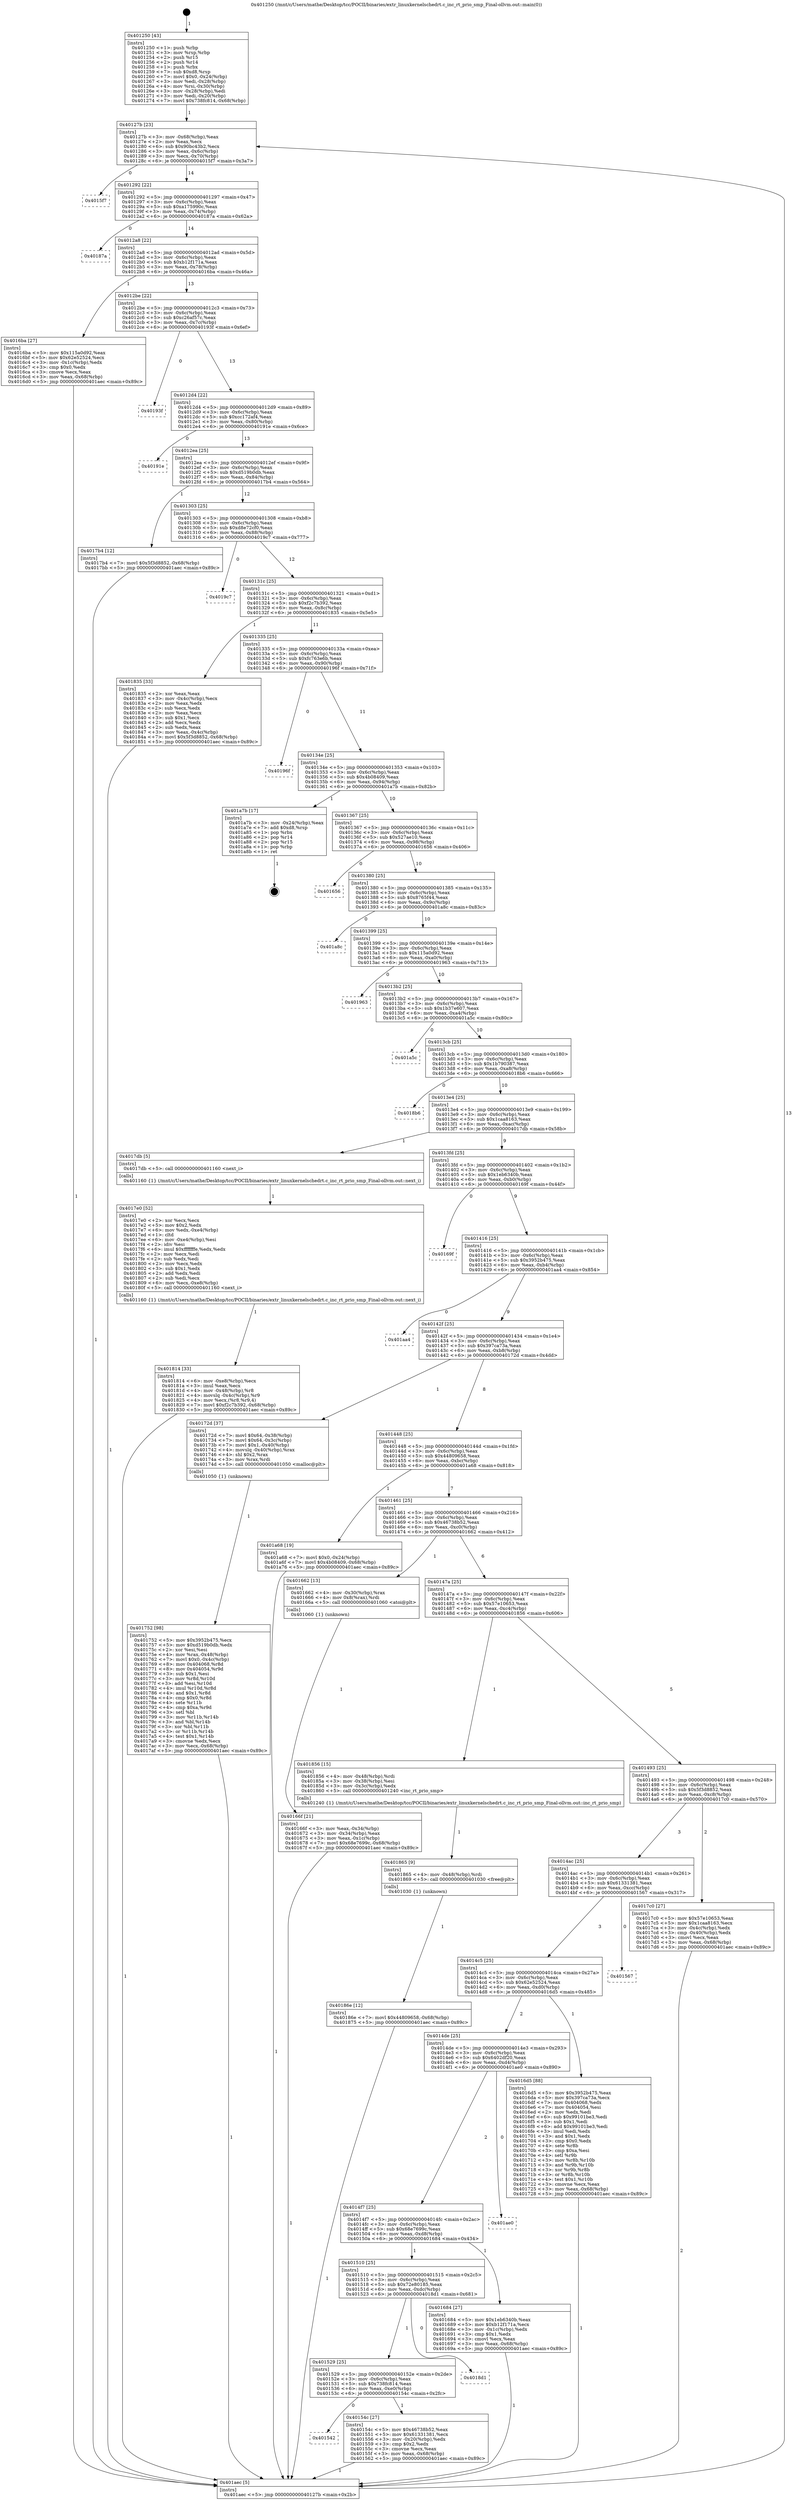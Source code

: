 digraph "0x401250" {
  label = "0x401250 (/mnt/c/Users/mathe/Desktop/tcc/POCII/binaries/extr_linuxkernelschedrt.c_inc_rt_prio_smp_Final-ollvm.out::main(0))"
  labelloc = "t"
  node[shape=record]

  Entry [label="",width=0.3,height=0.3,shape=circle,fillcolor=black,style=filled]
  "0x40127b" [label="{
     0x40127b [23]\l
     | [instrs]\l
     &nbsp;&nbsp;0x40127b \<+3\>: mov -0x68(%rbp),%eax\l
     &nbsp;&nbsp;0x40127e \<+2\>: mov %eax,%ecx\l
     &nbsp;&nbsp;0x401280 \<+6\>: sub $0x90bc43b2,%ecx\l
     &nbsp;&nbsp;0x401286 \<+3\>: mov %eax,-0x6c(%rbp)\l
     &nbsp;&nbsp;0x401289 \<+3\>: mov %ecx,-0x70(%rbp)\l
     &nbsp;&nbsp;0x40128c \<+6\>: je 00000000004015f7 \<main+0x3a7\>\l
  }"]
  "0x4015f7" [label="{
     0x4015f7\l
  }", style=dashed]
  "0x401292" [label="{
     0x401292 [22]\l
     | [instrs]\l
     &nbsp;&nbsp;0x401292 \<+5\>: jmp 0000000000401297 \<main+0x47\>\l
     &nbsp;&nbsp;0x401297 \<+3\>: mov -0x6c(%rbp),%eax\l
     &nbsp;&nbsp;0x40129a \<+5\>: sub $0xa175990c,%eax\l
     &nbsp;&nbsp;0x40129f \<+3\>: mov %eax,-0x74(%rbp)\l
     &nbsp;&nbsp;0x4012a2 \<+6\>: je 000000000040187a \<main+0x62a\>\l
  }"]
  Exit [label="",width=0.3,height=0.3,shape=circle,fillcolor=black,style=filled,peripheries=2]
  "0x40187a" [label="{
     0x40187a\l
  }", style=dashed]
  "0x4012a8" [label="{
     0x4012a8 [22]\l
     | [instrs]\l
     &nbsp;&nbsp;0x4012a8 \<+5\>: jmp 00000000004012ad \<main+0x5d\>\l
     &nbsp;&nbsp;0x4012ad \<+3\>: mov -0x6c(%rbp),%eax\l
     &nbsp;&nbsp;0x4012b0 \<+5\>: sub $0xb12f171a,%eax\l
     &nbsp;&nbsp;0x4012b5 \<+3\>: mov %eax,-0x78(%rbp)\l
     &nbsp;&nbsp;0x4012b8 \<+6\>: je 00000000004016ba \<main+0x46a\>\l
  }"]
  "0x40186e" [label="{
     0x40186e [12]\l
     | [instrs]\l
     &nbsp;&nbsp;0x40186e \<+7\>: movl $0x44809658,-0x68(%rbp)\l
     &nbsp;&nbsp;0x401875 \<+5\>: jmp 0000000000401aec \<main+0x89c\>\l
  }"]
  "0x4016ba" [label="{
     0x4016ba [27]\l
     | [instrs]\l
     &nbsp;&nbsp;0x4016ba \<+5\>: mov $0x115a0d92,%eax\l
     &nbsp;&nbsp;0x4016bf \<+5\>: mov $0x62e52524,%ecx\l
     &nbsp;&nbsp;0x4016c4 \<+3\>: mov -0x1c(%rbp),%edx\l
     &nbsp;&nbsp;0x4016c7 \<+3\>: cmp $0x0,%edx\l
     &nbsp;&nbsp;0x4016ca \<+3\>: cmove %ecx,%eax\l
     &nbsp;&nbsp;0x4016cd \<+3\>: mov %eax,-0x68(%rbp)\l
     &nbsp;&nbsp;0x4016d0 \<+5\>: jmp 0000000000401aec \<main+0x89c\>\l
  }"]
  "0x4012be" [label="{
     0x4012be [22]\l
     | [instrs]\l
     &nbsp;&nbsp;0x4012be \<+5\>: jmp 00000000004012c3 \<main+0x73\>\l
     &nbsp;&nbsp;0x4012c3 \<+3\>: mov -0x6c(%rbp),%eax\l
     &nbsp;&nbsp;0x4012c6 \<+5\>: sub $0xc26af57c,%eax\l
     &nbsp;&nbsp;0x4012cb \<+3\>: mov %eax,-0x7c(%rbp)\l
     &nbsp;&nbsp;0x4012ce \<+6\>: je 000000000040193f \<main+0x6ef\>\l
  }"]
  "0x401865" [label="{
     0x401865 [9]\l
     | [instrs]\l
     &nbsp;&nbsp;0x401865 \<+4\>: mov -0x48(%rbp),%rdi\l
     &nbsp;&nbsp;0x401869 \<+5\>: call 0000000000401030 \<free@plt\>\l
     | [calls]\l
     &nbsp;&nbsp;0x401030 \{1\} (unknown)\l
  }"]
  "0x40193f" [label="{
     0x40193f\l
  }", style=dashed]
  "0x4012d4" [label="{
     0x4012d4 [22]\l
     | [instrs]\l
     &nbsp;&nbsp;0x4012d4 \<+5\>: jmp 00000000004012d9 \<main+0x89\>\l
     &nbsp;&nbsp;0x4012d9 \<+3\>: mov -0x6c(%rbp),%eax\l
     &nbsp;&nbsp;0x4012dc \<+5\>: sub $0xcc172af4,%eax\l
     &nbsp;&nbsp;0x4012e1 \<+3\>: mov %eax,-0x80(%rbp)\l
     &nbsp;&nbsp;0x4012e4 \<+6\>: je 000000000040191e \<main+0x6ce\>\l
  }"]
  "0x401814" [label="{
     0x401814 [33]\l
     | [instrs]\l
     &nbsp;&nbsp;0x401814 \<+6\>: mov -0xe8(%rbp),%ecx\l
     &nbsp;&nbsp;0x40181a \<+3\>: imul %eax,%ecx\l
     &nbsp;&nbsp;0x40181d \<+4\>: mov -0x48(%rbp),%r8\l
     &nbsp;&nbsp;0x401821 \<+4\>: movslq -0x4c(%rbp),%r9\l
     &nbsp;&nbsp;0x401825 \<+4\>: mov %ecx,(%r8,%r9,4)\l
     &nbsp;&nbsp;0x401829 \<+7\>: movl $0xf2c7b392,-0x68(%rbp)\l
     &nbsp;&nbsp;0x401830 \<+5\>: jmp 0000000000401aec \<main+0x89c\>\l
  }"]
  "0x40191e" [label="{
     0x40191e\l
  }", style=dashed]
  "0x4012ea" [label="{
     0x4012ea [25]\l
     | [instrs]\l
     &nbsp;&nbsp;0x4012ea \<+5\>: jmp 00000000004012ef \<main+0x9f\>\l
     &nbsp;&nbsp;0x4012ef \<+3\>: mov -0x6c(%rbp),%eax\l
     &nbsp;&nbsp;0x4012f2 \<+5\>: sub $0xd519b0db,%eax\l
     &nbsp;&nbsp;0x4012f7 \<+6\>: mov %eax,-0x84(%rbp)\l
     &nbsp;&nbsp;0x4012fd \<+6\>: je 00000000004017b4 \<main+0x564\>\l
  }"]
  "0x4017e0" [label="{
     0x4017e0 [52]\l
     | [instrs]\l
     &nbsp;&nbsp;0x4017e0 \<+2\>: xor %ecx,%ecx\l
     &nbsp;&nbsp;0x4017e2 \<+5\>: mov $0x2,%edx\l
     &nbsp;&nbsp;0x4017e7 \<+6\>: mov %edx,-0xe4(%rbp)\l
     &nbsp;&nbsp;0x4017ed \<+1\>: cltd\l
     &nbsp;&nbsp;0x4017ee \<+6\>: mov -0xe4(%rbp),%esi\l
     &nbsp;&nbsp;0x4017f4 \<+2\>: idiv %esi\l
     &nbsp;&nbsp;0x4017f6 \<+6\>: imul $0xfffffffe,%edx,%edx\l
     &nbsp;&nbsp;0x4017fc \<+2\>: mov %ecx,%edi\l
     &nbsp;&nbsp;0x4017fe \<+2\>: sub %edx,%edi\l
     &nbsp;&nbsp;0x401800 \<+2\>: mov %ecx,%edx\l
     &nbsp;&nbsp;0x401802 \<+3\>: sub $0x1,%edx\l
     &nbsp;&nbsp;0x401805 \<+2\>: add %edx,%edi\l
     &nbsp;&nbsp;0x401807 \<+2\>: sub %edi,%ecx\l
     &nbsp;&nbsp;0x401809 \<+6\>: mov %ecx,-0xe8(%rbp)\l
     &nbsp;&nbsp;0x40180f \<+5\>: call 0000000000401160 \<next_i\>\l
     | [calls]\l
     &nbsp;&nbsp;0x401160 \{1\} (/mnt/c/Users/mathe/Desktop/tcc/POCII/binaries/extr_linuxkernelschedrt.c_inc_rt_prio_smp_Final-ollvm.out::next_i)\l
  }"]
  "0x4017b4" [label="{
     0x4017b4 [12]\l
     | [instrs]\l
     &nbsp;&nbsp;0x4017b4 \<+7\>: movl $0x5f3d8852,-0x68(%rbp)\l
     &nbsp;&nbsp;0x4017bb \<+5\>: jmp 0000000000401aec \<main+0x89c\>\l
  }"]
  "0x401303" [label="{
     0x401303 [25]\l
     | [instrs]\l
     &nbsp;&nbsp;0x401303 \<+5\>: jmp 0000000000401308 \<main+0xb8\>\l
     &nbsp;&nbsp;0x401308 \<+3\>: mov -0x6c(%rbp),%eax\l
     &nbsp;&nbsp;0x40130b \<+5\>: sub $0xd8e72cf0,%eax\l
     &nbsp;&nbsp;0x401310 \<+6\>: mov %eax,-0x88(%rbp)\l
     &nbsp;&nbsp;0x401316 \<+6\>: je 00000000004019c7 \<main+0x777\>\l
  }"]
  "0x401752" [label="{
     0x401752 [98]\l
     | [instrs]\l
     &nbsp;&nbsp;0x401752 \<+5\>: mov $0x3952b475,%ecx\l
     &nbsp;&nbsp;0x401757 \<+5\>: mov $0xd519b0db,%edx\l
     &nbsp;&nbsp;0x40175c \<+2\>: xor %esi,%esi\l
     &nbsp;&nbsp;0x40175e \<+4\>: mov %rax,-0x48(%rbp)\l
     &nbsp;&nbsp;0x401762 \<+7\>: movl $0x0,-0x4c(%rbp)\l
     &nbsp;&nbsp;0x401769 \<+8\>: mov 0x404068,%r8d\l
     &nbsp;&nbsp;0x401771 \<+8\>: mov 0x404054,%r9d\l
     &nbsp;&nbsp;0x401779 \<+3\>: sub $0x1,%esi\l
     &nbsp;&nbsp;0x40177c \<+3\>: mov %r8d,%r10d\l
     &nbsp;&nbsp;0x40177f \<+3\>: add %esi,%r10d\l
     &nbsp;&nbsp;0x401782 \<+4\>: imul %r10d,%r8d\l
     &nbsp;&nbsp;0x401786 \<+4\>: and $0x1,%r8d\l
     &nbsp;&nbsp;0x40178a \<+4\>: cmp $0x0,%r8d\l
     &nbsp;&nbsp;0x40178e \<+4\>: sete %r11b\l
     &nbsp;&nbsp;0x401792 \<+4\>: cmp $0xa,%r9d\l
     &nbsp;&nbsp;0x401796 \<+3\>: setl %bl\l
     &nbsp;&nbsp;0x401799 \<+3\>: mov %r11b,%r14b\l
     &nbsp;&nbsp;0x40179c \<+3\>: and %bl,%r14b\l
     &nbsp;&nbsp;0x40179f \<+3\>: xor %bl,%r11b\l
     &nbsp;&nbsp;0x4017a2 \<+3\>: or %r11b,%r14b\l
     &nbsp;&nbsp;0x4017a5 \<+4\>: test $0x1,%r14b\l
     &nbsp;&nbsp;0x4017a9 \<+3\>: cmovne %edx,%ecx\l
     &nbsp;&nbsp;0x4017ac \<+3\>: mov %ecx,-0x68(%rbp)\l
     &nbsp;&nbsp;0x4017af \<+5\>: jmp 0000000000401aec \<main+0x89c\>\l
  }"]
  "0x4019c7" [label="{
     0x4019c7\l
  }", style=dashed]
  "0x40131c" [label="{
     0x40131c [25]\l
     | [instrs]\l
     &nbsp;&nbsp;0x40131c \<+5\>: jmp 0000000000401321 \<main+0xd1\>\l
     &nbsp;&nbsp;0x401321 \<+3\>: mov -0x6c(%rbp),%eax\l
     &nbsp;&nbsp;0x401324 \<+5\>: sub $0xf2c7b392,%eax\l
     &nbsp;&nbsp;0x401329 \<+6\>: mov %eax,-0x8c(%rbp)\l
     &nbsp;&nbsp;0x40132f \<+6\>: je 0000000000401835 \<main+0x5e5\>\l
  }"]
  "0x40166f" [label="{
     0x40166f [21]\l
     | [instrs]\l
     &nbsp;&nbsp;0x40166f \<+3\>: mov %eax,-0x34(%rbp)\l
     &nbsp;&nbsp;0x401672 \<+3\>: mov -0x34(%rbp),%eax\l
     &nbsp;&nbsp;0x401675 \<+3\>: mov %eax,-0x1c(%rbp)\l
     &nbsp;&nbsp;0x401678 \<+7\>: movl $0x68e7699c,-0x68(%rbp)\l
     &nbsp;&nbsp;0x40167f \<+5\>: jmp 0000000000401aec \<main+0x89c\>\l
  }"]
  "0x401835" [label="{
     0x401835 [33]\l
     | [instrs]\l
     &nbsp;&nbsp;0x401835 \<+2\>: xor %eax,%eax\l
     &nbsp;&nbsp;0x401837 \<+3\>: mov -0x4c(%rbp),%ecx\l
     &nbsp;&nbsp;0x40183a \<+2\>: mov %eax,%edx\l
     &nbsp;&nbsp;0x40183c \<+2\>: sub %ecx,%edx\l
     &nbsp;&nbsp;0x40183e \<+2\>: mov %eax,%ecx\l
     &nbsp;&nbsp;0x401840 \<+3\>: sub $0x1,%ecx\l
     &nbsp;&nbsp;0x401843 \<+2\>: add %ecx,%edx\l
     &nbsp;&nbsp;0x401845 \<+2\>: sub %edx,%eax\l
     &nbsp;&nbsp;0x401847 \<+3\>: mov %eax,-0x4c(%rbp)\l
     &nbsp;&nbsp;0x40184a \<+7\>: movl $0x5f3d8852,-0x68(%rbp)\l
     &nbsp;&nbsp;0x401851 \<+5\>: jmp 0000000000401aec \<main+0x89c\>\l
  }"]
  "0x401335" [label="{
     0x401335 [25]\l
     | [instrs]\l
     &nbsp;&nbsp;0x401335 \<+5\>: jmp 000000000040133a \<main+0xea\>\l
     &nbsp;&nbsp;0x40133a \<+3\>: mov -0x6c(%rbp),%eax\l
     &nbsp;&nbsp;0x40133d \<+5\>: sub $0xfc763e6b,%eax\l
     &nbsp;&nbsp;0x401342 \<+6\>: mov %eax,-0x90(%rbp)\l
     &nbsp;&nbsp;0x401348 \<+6\>: je 000000000040196f \<main+0x71f\>\l
  }"]
  "0x401250" [label="{
     0x401250 [43]\l
     | [instrs]\l
     &nbsp;&nbsp;0x401250 \<+1\>: push %rbp\l
     &nbsp;&nbsp;0x401251 \<+3\>: mov %rsp,%rbp\l
     &nbsp;&nbsp;0x401254 \<+2\>: push %r15\l
     &nbsp;&nbsp;0x401256 \<+2\>: push %r14\l
     &nbsp;&nbsp;0x401258 \<+1\>: push %rbx\l
     &nbsp;&nbsp;0x401259 \<+7\>: sub $0xd8,%rsp\l
     &nbsp;&nbsp;0x401260 \<+7\>: movl $0x0,-0x24(%rbp)\l
     &nbsp;&nbsp;0x401267 \<+3\>: mov %edi,-0x28(%rbp)\l
     &nbsp;&nbsp;0x40126a \<+4\>: mov %rsi,-0x30(%rbp)\l
     &nbsp;&nbsp;0x40126e \<+3\>: mov -0x28(%rbp),%edi\l
     &nbsp;&nbsp;0x401271 \<+3\>: mov %edi,-0x20(%rbp)\l
     &nbsp;&nbsp;0x401274 \<+7\>: movl $0x738fc814,-0x68(%rbp)\l
  }"]
  "0x40196f" [label="{
     0x40196f\l
  }", style=dashed]
  "0x40134e" [label="{
     0x40134e [25]\l
     | [instrs]\l
     &nbsp;&nbsp;0x40134e \<+5\>: jmp 0000000000401353 \<main+0x103\>\l
     &nbsp;&nbsp;0x401353 \<+3\>: mov -0x6c(%rbp),%eax\l
     &nbsp;&nbsp;0x401356 \<+5\>: sub $0x4b08409,%eax\l
     &nbsp;&nbsp;0x40135b \<+6\>: mov %eax,-0x94(%rbp)\l
     &nbsp;&nbsp;0x401361 \<+6\>: je 0000000000401a7b \<main+0x82b\>\l
  }"]
  "0x401aec" [label="{
     0x401aec [5]\l
     | [instrs]\l
     &nbsp;&nbsp;0x401aec \<+5\>: jmp 000000000040127b \<main+0x2b\>\l
  }"]
  "0x401a7b" [label="{
     0x401a7b [17]\l
     | [instrs]\l
     &nbsp;&nbsp;0x401a7b \<+3\>: mov -0x24(%rbp),%eax\l
     &nbsp;&nbsp;0x401a7e \<+7\>: add $0xd8,%rsp\l
     &nbsp;&nbsp;0x401a85 \<+1\>: pop %rbx\l
     &nbsp;&nbsp;0x401a86 \<+2\>: pop %r14\l
     &nbsp;&nbsp;0x401a88 \<+2\>: pop %r15\l
     &nbsp;&nbsp;0x401a8a \<+1\>: pop %rbp\l
     &nbsp;&nbsp;0x401a8b \<+1\>: ret\l
  }"]
  "0x401367" [label="{
     0x401367 [25]\l
     | [instrs]\l
     &nbsp;&nbsp;0x401367 \<+5\>: jmp 000000000040136c \<main+0x11c\>\l
     &nbsp;&nbsp;0x40136c \<+3\>: mov -0x6c(%rbp),%eax\l
     &nbsp;&nbsp;0x40136f \<+5\>: sub $0x527ae10,%eax\l
     &nbsp;&nbsp;0x401374 \<+6\>: mov %eax,-0x98(%rbp)\l
     &nbsp;&nbsp;0x40137a \<+6\>: je 0000000000401656 \<main+0x406\>\l
  }"]
  "0x401542" [label="{
     0x401542\l
  }", style=dashed]
  "0x401656" [label="{
     0x401656\l
  }", style=dashed]
  "0x401380" [label="{
     0x401380 [25]\l
     | [instrs]\l
     &nbsp;&nbsp;0x401380 \<+5\>: jmp 0000000000401385 \<main+0x135\>\l
     &nbsp;&nbsp;0x401385 \<+3\>: mov -0x6c(%rbp),%eax\l
     &nbsp;&nbsp;0x401388 \<+5\>: sub $0x8765f44,%eax\l
     &nbsp;&nbsp;0x40138d \<+6\>: mov %eax,-0x9c(%rbp)\l
     &nbsp;&nbsp;0x401393 \<+6\>: je 0000000000401a8c \<main+0x83c\>\l
  }"]
  "0x40154c" [label="{
     0x40154c [27]\l
     | [instrs]\l
     &nbsp;&nbsp;0x40154c \<+5\>: mov $0x46738b52,%eax\l
     &nbsp;&nbsp;0x401551 \<+5\>: mov $0x61331381,%ecx\l
     &nbsp;&nbsp;0x401556 \<+3\>: mov -0x20(%rbp),%edx\l
     &nbsp;&nbsp;0x401559 \<+3\>: cmp $0x2,%edx\l
     &nbsp;&nbsp;0x40155c \<+3\>: cmovne %ecx,%eax\l
     &nbsp;&nbsp;0x40155f \<+3\>: mov %eax,-0x68(%rbp)\l
     &nbsp;&nbsp;0x401562 \<+5\>: jmp 0000000000401aec \<main+0x89c\>\l
  }"]
  "0x401a8c" [label="{
     0x401a8c\l
  }", style=dashed]
  "0x401399" [label="{
     0x401399 [25]\l
     | [instrs]\l
     &nbsp;&nbsp;0x401399 \<+5\>: jmp 000000000040139e \<main+0x14e\>\l
     &nbsp;&nbsp;0x40139e \<+3\>: mov -0x6c(%rbp),%eax\l
     &nbsp;&nbsp;0x4013a1 \<+5\>: sub $0x115a0d92,%eax\l
     &nbsp;&nbsp;0x4013a6 \<+6\>: mov %eax,-0xa0(%rbp)\l
     &nbsp;&nbsp;0x4013ac \<+6\>: je 0000000000401963 \<main+0x713\>\l
  }"]
  "0x401529" [label="{
     0x401529 [25]\l
     | [instrs]\l
     &nbsp;&nbsp;0x401529 \<+5\>: jmp 000000000040152e \<main+0x2de\>\l
     &nbsp;&nbsp;0x40152e \<+3\>: mov -0x6c(%rbp),%eax\l
     &nbsp;&nbsp;0x401531 \<+5\>: sub $0x738fc814,%eax\l
     &nbsp;&nbsp;0x401536 \<+6\>: mov %eax,-0xe0(%rbp)\l
     &nbsp;&nbsp;0x40153c \<+6\>: je 000000000040154c \<main+0x2fc\>\l
  }"]
  "0x401963" [label="{
     0x401963\l
  }", style=dashed]
  "0x4013b2" [label="{
     0x4013b2 [25]\l
     | [instrs]\l
     &nbsp;&nbsp;0x4013b2 \<+5\>: jmp 00000000004013b7 \<main+0x167\>\l
     &nbsp;&nbsp;0x4013b7 \<+3\>: mov -0x6c(%rbp),%eax\l
     &nbsp;&nbsp;0x4013ba \<+5\>: sub $0x1b37e607,%eax\l
     &nbsp;&nbsp;0x4013bf \<+6\>: mov %eax,-0xa4(%rbp)\l
     &nbsp;&nbsp;0x4013c5 \<+6\>: je 0000000000401a5c \<main+0x80c\>\l
  }"]
  "0x4018d1" [label="{
     0x4018d1\l
  }", style=dashed]
  "0x401a5c" [label="{
     0x401a5c\l
  }", style=dashed]
  "0x4013cb" [label="{
     0x4013cb [25]\l
     | [instrs]\l
     &nbsp;&nbsp;0x4013cb \<+5\>: jmp 00000000004013d0 \<main+0x180\>\l
     &nbsp;&nbsp;0x4013d0 \<+3\>: mov -0x6c(%rbp),%eax\l
     &nbsp;&nbsp;0x4013d3 \<+5\>: sub $0x1b790387,%eax\l
     &nbsp;&nbsp;0x4013d8 \<+6\>: mov %eax,-0xa8(%rbp)\l
     &nbsp;&nbsp;0x4013de \<+6\>: je 00000000004018b6 \<main+0x666\>\l
  }"]
  "0x401510" [label="{
     0x401510 [25]\l
     | [instrs]\l
     &nbsp;&nbsp;0x401510 \<+5\>: jmp 0000000000401515 \<main+0x2c5\>\l
     &nbsp;&nbsp;0x401515 \<+3\>: mov -0x6c(%rbp),%eax\l
     &nbsp;&nbsp;0x401518 \<+5\>: sub $0x72e80185,%eax\l
     &nbsp;&nbsp;0x40151d \<+6\>: mov %eax,-0xdc(%rbp)\l
     &nbsp;&nbsp;0x401523 \<+6\>: je 00000000004018d1 \<main+0x681\>\l
  }"]
  "0x4018b6" [label="{
     0x4018b6\l
  }", style=dashed]
  "0x4013e4" [label="{
     0x4013e4 [25]\l
     | [instrs]\l
     &nbsp;&nbsp;0x4013e4 \<+5\>: jmp 00000000004013e9 \<main+0x199\>\l
     &nbsp;&nbsp;0x4013e9 \<+3\>: mov -0x6c(%rbp),%eax\l
     &nbsp;&nbsp;0x4013ec \<+5\>: sub $0x1caa8163,%eax\l
     &nbsp;&nbsp;0x4013f1 \<+6\>: mov %eax,-0xac(%rbp)\l
     &nbsp;&nbsp;0x4013f7 \<+6\>: je 00000000004017db \<main+0x58b\>\l
  }"]
  "0x401684" [label="{
     0x401684 [27]\l
     | [instrs]\l
     &nbsp;&nbsp;0x401684 \<+5\>: mov $0x1eb6340b,%eax\l
     &nbsp;&nbsp;0x401689 \<+5\>: mov $0xb12f171a,%ecx\l
     &nbsp;&nbsp;0x40168e \<+3\>: mov -0x1c(%rbp),%edx\l
     &nbsp;&nbsp;0x401691 \<+3\>: cmp $0x1,%edx\l
     &nbsp;&nbsp;0x401694 \<+3\>: cmovl %ecx,%eax\l
     &nbsp;&nbsp;0x401697 \<+3\>: mov %eax,-0x68(%rbp)\l
     &nbsp;&nbsp;0x40169a \<+5\>: jmp 0000000000401aec \<main+0x89c\>\l
  }"]
  "0x4017db" [label="{
     0x4017db [5]\l
     | [instrs]\l
     &nbsp;&nbsp;0x4017db \<+5\>: call 0000000000401160 \<next_i\>\l
     | [calls]\l
     &nbsp;&nbsp;0x401160 \{1\} (/mnt/c/Users/mathe/Desktop/tcc/POCII/binaries/extr_linuxkernelschedrt.c_inc_rt_prio_smp_Final-ollvm.out::next_i)\l
  }"]
  "0x4013fd" [label="{
     0x4013fd [25]\l
     | [instrs]\l
     &nbsp;&nbsp;0x4013fd \<+5\>: jmp 0000000000401402 \<main+0x1b2\>\l
     &nbsp;&nbsp;0x401402 \<+3\>: mov -0x6c(%rbp),%eax\l
     &nbsp;&nbsp;0x401405 \<+5\>: sub $0x1eb6340b,%eax\l
     &nbsp;&nbsp;0x40140a \<+6\>: mov %eax,-0xb0(%rbp)\l
     &nbsp;&nbsp;0x401410 \<+6\>: je 000000000040169f \<main+0x44f\>\l
  }"]
  "0x4014f7" [label="{
     0x4014f7 [25]\l
     | [instrs]\l
     &nbsp;&nbsp;0x4014f7 \<+5\>: jmp 00000000004014fc \<main+0x2ac\>\l
     &nbsp;&nbsp;0x4014fc \<+3\>: mov -0x6c(%rbp),%eax\l
     &nbsp;&nbsp;0x4014ff \<+5\>: sub $0x68e7699c,%eax\l
     &nbsp;&nbsp;0x401504 \<+6\>: mov %eax,-0xd8(%rbp)\l
     &nbsp;&nbsp;0x40150a \<+6\>: je 0000000000401684 \<main+0x434\>\l
  }"]
  "0x40169f" [label="{
     0x40169f\l
  }", style=dashed]
  "0x401416" [label="{
     0x401416 [25]\l
     | [instrs]\l
     &nbsp;&nbsp;0x401416 \<+5\>: jmp 000000000040141b \<main+0x1cb\>\l
     &nbsp;&nbsp;0x40141b \<+3\>: mov -0x6c(%rbp),%eax\l
     &nbsp;&nbsp;0x40141e \<+5\>: sub $0x3952b475,%eax\l
     &nbsp;&nbsp;0x401423 \<+6\>: mov %eax,-0xb4(%rbp)\l
     &nbsp;&nbsp;0x401429 \<+6\>: je 0000000000401aa4 \<main+0x854\>\l
  }"]
  "0x401ae0" [label="{
     0x401ae0\l
  }", style=dashed]
  "0x401aa4" [label="{
     0x401aa4\l
  }", style=dashed]
  "0x40142f" [label="{
     0x40142f [25]\l
     | [instrs]\l
     &nbsp;&nbsp;0x40142f \<+5\>: jmp 0000000000401434 \<main+0x1e4\>\l
     &nbsp;&nbsp;0x401434 \<+3\>: mov -0x6c(%rbp),%eax\l
     &nbsp;&nbsp;0x401437 \<+5\>: sub $0x397ca73a,%eax\l
     &nbsp;&nbsp;0x40143c \<+6\>: mov %eax,-0xb8(%rbp)\l
     &nbsp;&nbsp;0x401442 \<+6\>: je 000000000040172d \<main+0x4dd\>\l
  }"]
  "0x4014de" [label="{
     0x4014de [25]\l
     | [instrs]\l
     &nbsp;&nbsp;0x4014de \<+5\>: jmp 00000000004014e3 \<main+0x293\>\l
     &nbsp;&nbsp;0x4014e3 \<+3\>: mov -0x6c(%rbp),%eax\l
     &nbsp;&nbsp;0x4014e6 \<+5\>: sub $0x6402df20,%eax\l
     &nbsp;&nbsp;0x4014eb \<+6\>: mov %eax,-0xd4(%rbp)\l
     &nbsp;&nbsp;0x4014f1 \<+6\>: je 0000000000401ae0 \<main+0x890\>\l
  }"]
  "0x40172d" [label="{
     0x40172d [37]\l
     | [instrs]\l
     &nbsp;&nbsp;0x40172d \<+7\>: movl $0x64,-0x38(%rbp)\l
     &nbsp;&nbsp;0x401734 \<+7\>: movl $0x64,-0x3c(%rbp)\l
     &nbsp;&nbsp;0x40173b \<+7\>: movl $0x1,-0x40(%rbp)\l
     &nbsp;&nbsp;0x401742 \<+4\>: movslq -0x40(%rbp),%rax\l
     &nbsp;&nbsp;0x401746 \<+4\>: shl $0x2,%rax\l
     &nbsp;&nbsp;0x40174a \<+3\>: mov %rax,%rdi\l
     &nbsp;&nbsp;0x40174d \<+5\>: call 0000000000401050 \<malloc@plt\>\l
     | [calls]\l
     &nbsp;&nbsp;0x401050 \{1\} (unknown)\l
  }"]
  "0x401448" [label="{
     0x401448 [25]\l
     | [instrs]\l
     &nbsp;&nbsp;0x401448 \<+5\>: jmp 000000000040144d \<main+0x1fd\>\l
     &nbsp;&nbsp;0x40144d \<+3\>: mov -0x6c(%rbp),%eax\l
     &nbsp;&nbsp;0x401450 \<+5\>: sub $0x44809658,%eax\l
     &nbsp;&nbsp;0x401455 \<+6\>: mov %eax,-0xbc(%rbp)\l
     &nbsp;&nbsp;0x40145b \<+6\>: je 0000000000401a68 \<main+0x818\>\l
  }"]
  "0x4016d5" [label="{
     0x4016d5 [88]\l
     | [instrs]\l
     &nbsp;&nbsp;0x4016d5 \<+5\>: mov $0x3952b475,%eax\l
     &nbsp;&nbsp;0x4016da \<+5\>: mov $0x397ca73a,%ecx\l
     &nbsp;&nbsp;0x4016df \<+7\>: mov 0x404068,%edx\l
     &nbsp;&nbsp;0x4016e6 \<+7\>: mov 0x404054,%esi\l
     &nbsp;&nbsp;0x4016ed \<+2\>: mov %edx,%edi\l
     &nbsp;&nbsp;0x4016ef \<+6\>: sub $0x99101be3,%edi\l
     &nbsp;&nbsp;0x4016f5 \<+3\>: sub $0x1,%edi\l
     &nbsp;&nbsp;0x4016f8 \<+6\>: add $0x99101be3,%edi\l
     &nbsp;&nbsp;0x4016fe \<+3\>: imul %edi,%edx\l
     &nbsp;&nbsp;0x401701 \<+3\>: and $0x1,%edx\l
     &nbsp;&nbsp;0x401704 \<+3\>: cmp $0x0,%edx\l
     &nbsp;&nbsp;0x401707 \<+4\>: sete %r8b\l
     &nbsp;&nbsp;0x40170b \<+3\>: cmp $0xa,%esi\l
     &nbsp;&nbsp;0x40170e \<+4\>: setl %r9b\l
     &nbsp;&nbsp;0x401712 \<+3\>: mov %r8b,%r10b\l
     &nbsp;&nbsp;0x401715 \<+3\>: and %r9b,%r10b\l
     &nbsp;&nbsp;0x401718 \<+3\>: xor %r9b,%r8b\l
     &nbsp;&nbsp;0x40171b \<+3\>: or %r8b,%r10b\l
     &nbsp;&nbsp;0x40171e \<+4\>: test $0x1,%r10b\l
     &nbsp;&nbsp;0x401722 \<+3\>: cmovne %ecx,%eax\l
     &nbsp;&nbsp;0x401725 \<+3\>: mov %eax,-0x68(%rbp)\l
     &nbsp;&nbsp;0x401728 \<+5\>: jmp 0000000000401aec \<main+0x89c\>\l
  }"]
  "0x401a68" [label="{
     0x401a68 [19]\l
     | [instrs]\l
     &nbsp;&nbsp;0x401a68 \<+7\>: movl $0x0,-0x24(%rbp)\l
     &nbsp;&nbsp;0x401a6f \<+7\>: movl $0x4b08409,-0x68(%rbp)\l
     &nbsp;&nbsp;0x401a76 \<+5\>: jmp 0000000000401aec \<main+0x89c\>\l
  }"]
  "0x401461" [label="{
     0x401461 [25]\l
     | [instrs]\l
     &nbsp;&nbsp;0x401461 \<+5\>: jmp 0000000000401466 \<main+0x216\>\l
     &nbsp;&nbsp;0x401466 \<+3\>: mov -0x6c(%rbp),%eax\l
     &nbsp;&nbsp;0x401469 \<+5\>: sub $0x46738b52,%eax\l
     &nbsp;&nbsp;0x40146e \<+6\>: mov %eax,-0xc0(%rbp)\l
     &nbsp;&nbsp;0x401474 \<+6\>: je 0000000000401662 \<main+0x412\>\l
  }"]
  "0x4014c5" [label="{
     0x4014c5 [25]\l
     | [instrs]\l
     &nbsp;&nbsp;0x4014c5 \<+5\>: jmp 00000000004014ca \<main+0x27a\>\l
     &nbsp;&nbsp;0x4014ca \<+3\>: mov -0x6c(%rbp),%eax\l
     &nbsp;&nbsp;0x4014cd \<+5\>: sub $0x62e52524,%eax\l
     &nbsp;&nbsp;0x4014d2 \<+6\>: mov %eax,-0xd0(%rbp)\l
     &nbsp;&nbsp;0x4014d8 \<+6\>: je 00000000004016d5 \<main+0x485\>\l
  }"]
  "0x401662" [label="{
     0x401662 [13]\l
     | [instrs]\l
     &nbsp;&nbsp;0x401662 \<+4\>: mov -0x30(%rbp),%rax\l
     &nbsp;&nbsp;0x401666 \<+4\>: mov 0x8(%rax),%rdi\l
     &nbsp;&nbsp;0x40166a \<+5\>: call 0000000000401060 \<atoi@plt\>\l
     | [calls]\l
     &nbsp;&nbsp;0x401060 \{1\} (unknown)\l
  }"]
  "0x40147a" [label="{
     0x40147a [25]\l
     | [instrs]\l
     &nbsp;&nbsp;0x40147a \<+5\>: jmp 000000000040147f \<main+0x22f\>\l
     &nbsp;&nbsp;0x40147f \<+3\>: mov -0x6c(%rbp),%eax\l
     &nbsp;&nbsp;0x401482 \<+5\>: sub $0x57e10653,%eax\l
     &nbsp;&nbsp;0x401487 \<+6\>: mov %eax,-0xc4(%rbp)\l
     &nbsp;&nbsp;0x40148d \<+6\>: je 0000000000401856 \<main+0x606\>\l
  }"]
  "0x401567" [label="{
     0x401567\l
  }", style=dashed]
  "0x401856" [label="{
     0x401856 [15]\l
     | [instrs]\l
     &nbsp;&nbsp;0x401856 \<+4\>: mov -0x48(%rbp),%rdi\l
     &nbsp;&nbsp;0x40185a \<+3\>: mov -0x38(%rbp),%esi\l
     &nbsp;&nbsp;0x40185d \<+3\>: mov -0x3c(%rbp),%edx\l
     &nbsp;&nbsp;0x401860 \<+5\>: call 0000000000401240 \<inc_rt_prio_smp\>\l
     | [calls]\l
     &nbsp;&nbsp;0x401240 \{1\} (/mnt/c/Users/mathe/Desktop/tcc/POCII/binaries/extr_linuxkernelschedrt.c_inc_rt_prio_smp_Final-ollvm.out::inc_rt_prio_smp)\l
  }"]
  "0x401493" [label="{
     0x401493 [25]\l
     | [instrs]\l
     &nbsp;&nbsp;0x401493 \<+5\>: jmp 0000000000401498 \<main+0x248\>\l
     &nbsp;&nbsp;0x401498 \<+3\>: mov -0x6c(%rbp),%eax\l
     &nbsp;&nbsp;0x40149b \<+5\>: sub $0x5f3d8852,%eax\l
     &nbsp;&nbsp;0x4014a0 \<+6\>: mov %eax,-0xc8(%rbp)\l
     &nbsp;&nbsp;0x4014a6 \<+6\>: je 00000000004017c0 \<main+0x570\>\l
  }"]
  "0x4014ac" [label="{
     0x4014ac [25]\l
     | [instrs]\l
     &nbsp;&nbsp;0x4014ac \<+5\>: jmp 00000000004014b1 \<main+0x261\>\l
     &nbsp;&nbsp;0x4014b1 \<+3\>: mov -0x6c(%rbp),%eax\l
     &nbsp;&nbsp;0x4014b4 \<+5\>: sub $0x61331381,%eax\l
     &nbsp;&nbsp;0x4014b9 \<+6\>: mov %eax,-0xcc(%rbp)\l
     &nbsp;&nbsp;0x4014bf \<+6\>: je 0000000000401567 \<main+0x317\>\l
  }"]
  "0x4017c0" [label="{
     0x4017c0 [27]\l
     | [instrs]\l
     &nbsp;&nbsp;0x4017c0 \<+5\>: mov $0x57e10653,%eax\l
     &nbsp;&nbsp;0x4017c5 \<+5\>: mov $0x1caa8163,%ecx\l
     &nbsp;&nbsp;0x4017ca \<+3\>: mov -0x4c(%rbp),%edx\l
     &nbsp;&nbsp;0x4017cd \<+3\>: cmp -0x40(%rbp),%edx\l
     &nbsp;&nbsp;0x4017d0 \<+3\>: cmovl %ecx,%eax\l
     &nbsp;&nbsp;0x4017d3 \<+3\>: mov %eax,-0x68(%rbp)\l
     &nbsp;&nbsp;0x4017d6 \<+5\>: jmp 0000000000401aec \<main+0x89c\>\l
  }"]
  Entry -> "0x401250" [label=" 1"]
  "0x40127b" -> "0x4015f7" [label=" 0"]
  "0x40127b" -> "0x401292" [label=" 14"]
  "0x401a7b" -> Exit [label=" 1"]
  "0x401292" -> "0x40187a" [label=" 0"]
  "0x401292" -> "0x4012a8" [label=" 14"]
  "0x401a68" -> "0x401aec" [label=" 1"]
  "0x4012a8" -> "0x4016ba" [label=" 1"]
  "0x4012a8" -> "0x4012be" [label=" 13"]
  "0x40186e" -> "0x401aec" [label=" 1"]
  "0x4012be" -> "0x40193f" [label=" 0"]
  "0x4012be" -> "0x4012d4" [label=" 13"]
  "0x401865" -> "0x40186e" [label=" 1"]
  "0x4012d4" -> "0x40191e" [label=" 0"]
  "0x4012d4" -> "0x4012ea" [label=" 13"]
  "0x401856" -> "0x401865" [label=" 1"]
  "0x4012ea" -> "0x4017b4" [label=" 1"]
  "0x4012ea" -> "0x401303" [label=" 12"]
  "0x401835" -> "0x401aec" [label=" 1"]
  "0x401303" -> "0x4019c7" [label=" 0"]
  "0x401303" -> "0x40131c" [label=" 12"]
  "0x401814" -> "0x401aec" [label=" 1"]
  "0x40131c" -> "0x401835" [label=" 1"]
  "0x40131c" -> "0x401335" [label=" 11"]
  "0x4017e0" -> "0x401814" [label=" 1"]
  "0x401335" -> "0x40196f" [label=" 0"]
  "0x401335" -> "0x40134e" [label=" 11"]
  "0x4017db" -> "0x4017e0" [label=" 1"]
  "0x40134e" -> "0x401a7b" [label=" 1"]
  "0x40134e" -> "0x401367" [label=" 10"]
  "0x4017c0" -> "0x401aec" [label=" 2"]
  "0x401367" -> "0x401656" [label=" 0"]
  "0x401367" -> "0x401380" [label=" 10"]
  "0x4017b4" -> "0x401aec" [label=" 1"]
  "0x401380" -> "0x401a8c" [label=" 0"]
  "0x401380" -> "0x401399" [label=" 10"]
  "0x401752" -> "0x401aec" [label=" 1"]
  "0x401399" -> "0x401963" [label=" 0"]
  "0x401399" -> "0x4013b2" [label=" 10"]
  "0x4016d5" -> "0x401aec" [label=" 1"]
  "0x4013b2" -> "0x401a5c" [label=" 0"]
  "0x4013b2" -> "0x4013cb" [label=" 10"]
  "0x4016ba" -> "0x401aec" [label=" 1"]
  "0x4013cb" -> "0x4018b6" [label=" 0"]
  "0x4013cb" -> "0x4013e4" [label=" 10"]
  "0x40166f" -> "0x401aec" [label=" 1"]
  "0x4013e4" -> "0x4017db" [label=" 1"]
  "0x4013e4" -> "0x4013fd" [label=" 9"]
  "0x401662" -> "0x40166f" [label=" 1"]
  "0x4013fd" -> "0x40169f" [label=" 0"]
  "0x4013fd" -> "0x401416" [label=" 9"]
  "0x401250" -> "0x40127b" [label=" 1"]
  "0x401416" -> "0x401aa4" [label=" 0"]
  "0x401416" -> "0x40142f" [label=" 9"]
  "0x40154c" -> "0x401aec" [label=" 1"]
  "0x40142f" -> "0x40172d" [label=" 1"]
  "0x40142f" -> "0x401448" [label=" 8"]
  "0x401529" -> "0x40154c" [label=" 1"]
  "0x401448" -> "0x401a68" [label=" 1"]
  "0x401448" -> "0x401461" [label=" 7"]
  "0x40172d" -> "0x401752" [label=" 1"]
  "0x401461" -> "0x401662" [label=" 1"]
  "0x401461" -> "0x40147a" [label=" 6"]
  "0x401510" -> "0x4018d1" [label=" 0"]
  "0x40147a" -> "0x401856" [label=" 1"]
  "0x40147a" -> "0x401493" [label=" 5"]
  "0x401684" -> "0x401aec" [label=" 1"]
  "0x401493" -> "0x4017c0" [label=" 2"]
  "0x401493" -> "0x4014ac" [label=" 3"]
  "0x4014f7" -> "0x401510" [label=" 1"]
  "0x4014ac" -> "0x401567" [label=" 0"]
  "0x4014ac" -> "0x4014c5" [label=" 3"]
  "0x401510" -> "0x401529" [label=" 1"]
  "0x4014c5" -> "0x4016d5" [label=" 1"]
  "0x4014c5" -> "0x4014de" [label=" 2"]
  "0x401529" -> "0x401542" [label=" 0"]
  "0x4014de" -> "0x401ae0" [label=" 0"]
  "0x4014de" -> "0x4014f7" [label=" 2"]
  "0x401aec" -> "0x40127b" [label=" 13"]
  "0x4014f7" -> "0x401684" [label=" 1"]
}
